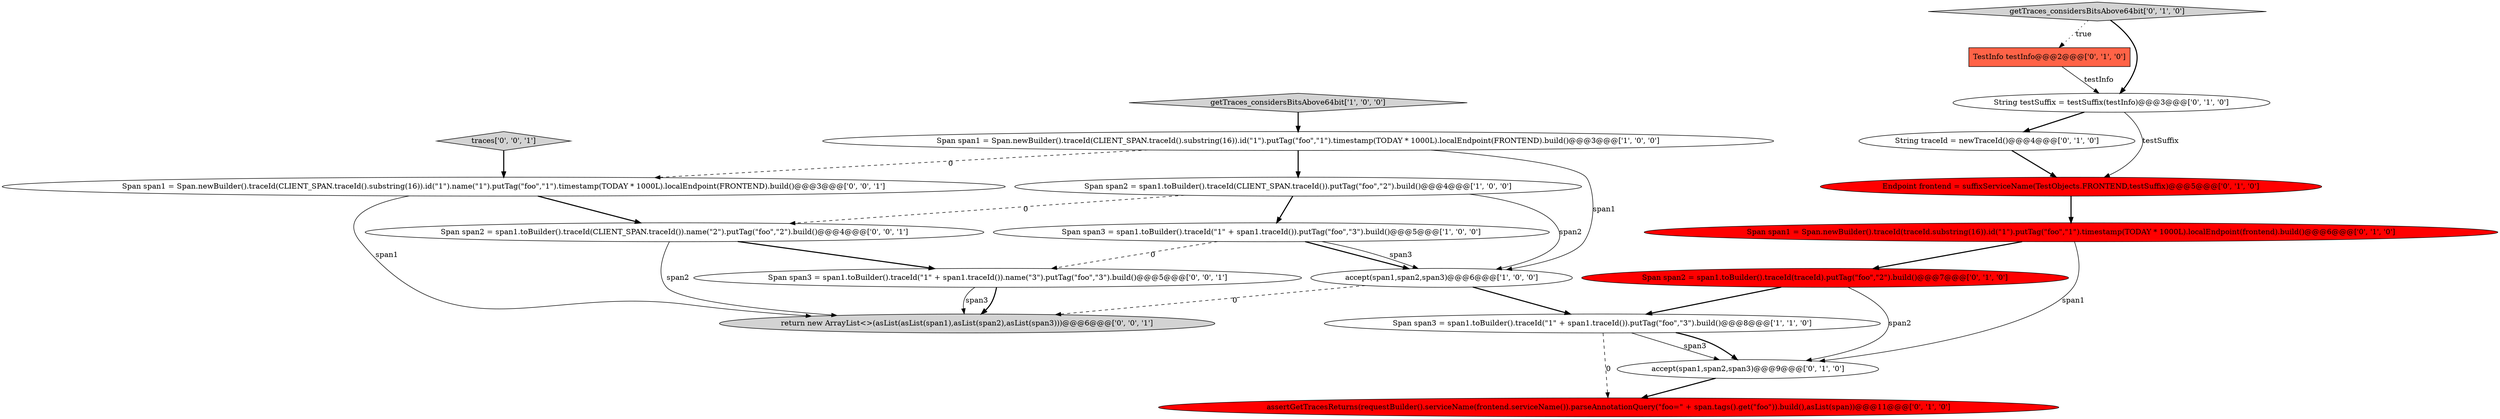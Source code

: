 digraph {
5 [style = filled, label = "Span span3 = span1.toBuilder().traceId(\"1\" + span1.traceId()).putTag(\"foo\",\"3\").build()@@@8@@@['1', '1', '0']", fillcolor = white, shape = ellipse image = "AAA0AAABBB1BBB"];
16 [style = filled, label = "Span span1 = Span.newBuilder().traceId(CLIENT_SPAN.traceId().substring(16)).id(\"1\").name(\"1\").putTag(\"foo\",\"1\").timestamp(TODAY * 1000L).localEndpoint(FRONTEND).build()@@@3@@@['0', '0', '1']", fillcolor = white, shape = ellipse image = "AAA0AAABBB3BBB"];
2 [style = filled, label = "Span span2 = span1.toBuilder().traceId(CLIENT_SPAN.traceId()).putTag(\"foo\",\"2\").build()@@@4@@@['1', '0', '0']", fillcolor = white, shape = ellipse image = "AAA0AAABBB1BBB"];
9 [style = filled, label = "String testSuffix = testSuffix(testInfo)@@@3@@@['0', '1', '0']", fillcolor = white, shape = ellipse image = "AAA0AAABBB2BBB"];
6 [style = filled, label = "TestInfo testInfo@@@2@@@['0', '1', '0']", fillcolor = tomato, shape = box image = "AAA1AAABBB2BBB"];
15 [style = filled, label = "Span span3 = span1.toBuilder().traceId(\"1\" + span1.traceId()).name(\"3\").putTag(\"foo\",\"3\").build()@@@5@@@['0', '0', '1']", fillcolor = white, shape = ellipse image = "AAA0AAABBB3BBB"];
0 [style = filled, label = "accept(span1,span2,span3)@@@6@@@['1', '0', '0']", fillcolor = white, shape = ellipse image = "AAA0AAABBB1BBB"];
1 [style = filled, label = "getTraces_considersBitsAbove64bit['1', '0', '0']", fillcolor = lightgray, shape = diamond image = "AAA0AAABBB1BBB"];
12 [style = filled, label = "Span span2 = span1.toBuilder().traceId(traceId).putTag(\"foo\",\"2\").build()@@@7@@@['0', '1', '0']", fillcolor = red, shape = ellipse image = "AAA1AAABBB2BBB"];
3 [style = filled, label = "Span span1 = Span.newBuilder().traceId(CLIENT_SPAN.traceId().substring(16)).id(\"1\").putTag(\"foo\",\"1\").timestamp(TODAY * 1000L).localEndpoint(FRONTEND).build()@@@3@@@['1', '0', '0']", fillcolor = white, shape = ellipse image = "AAA0AAABBB1BBB"];
8 [style = filled, label = "Span span1 = Span.newBuilder().traceId(traceId.substring(16)).id(\"1\").putTag(\"foo\",\"1\").timestamp(TODAY * 1000L).localEndpoint(frontend).build()@@@6@@@['0', '1', '0']", fillcolor = red, shape = ellipse image = "AAA1AAABBB2BBB"];
18 [style = filled, label = "Span span2 = span1.toBuilder().traceId(CLIENT_SPAN.traceId()).name(\"2\").putTag(\"foo\",\"2\").build()@@@4@@@['0', '0', '1']", fillcolor = white, shape = ellipse image = "AAA0AAABBB3BBB"];
13 [style = filled, label = "assertGetTracesReturns(requestBuilder().serviceName(frontend.serviceName()).parseAnnotationQuery(\"foo=\" + span.tags().get(\"foo\")).build(),asList(span))@@@11@@@['0', '1', '0']", fillcolor = red, shape = ellipse image = "AAA1AAABBB2BBB"];
14 [style = filled, label = "Endpoint frontend = suffixServiceName(TestObjects.FRONTEND,testSuffix)@@@5@@@['0', '1', '0']", fillcolor = red, shape = ellipse image = "AAA1AAABBB2BBB"];
4 [style = filled, label = "Span span3 = span1.toBuilder().traceId(\"1\" + span1.traceId()).putTag(\"foo\",\"3\").build()@@@5@@@['1', '0', '0']", fillcolor = white, shape = ellipse image = "AAA0AAABBB1BBB"];
11 [style = filled, label = "String traceId = newTraceId()@@@4@@@['0', '1', '0']", fillcolor = white, shape = ellipse image = "AAA0AAABBB2BBB"];
19 [style = filled, label = "return new ArrayList<>(asList(asList(span1),asList(span2),asList(span3)))@@@6@@@['0', '0', '1']", fillcolor = lightgray, shape = ellipse image = "AAA0AAABBB3BBB"];
7 [style = filled, label = "accept(span1,span2,span3)@@@9@@@['0', '1', '0']", fillcolor = white, shape = ellipse image = "AAA0AAABBB2BBB"];
10 [style = filled, label = "getTraces_considersBitsAbove64bit['0', '1', '0']", fillcolor = lightgray, shape = diamond image = "AAA0AAABBB2BBB"];
17 [style = filled, label = "traces['0', '0', '1']", fillcolor = lightgray, shape = diamond image = "AAA0AAABBB3BBB"];
7->13 [style = bold, label=""];
5->13 [style = dashed, label="0"];
5->7 [style = solid, label="span3"];
10->6 [style = dotted, label="true"];
16->18 [style = bold, label=""];
9->11 [style = bold, label=""];
12->5 [style = bold, label=""];
11->14 [style = bold, label=""];
0->19 [style = dashed, label="0"];
6->9 [style = solid, label="testInfo"];
16->19 [style = solid, label="span1"];
18->15 [style = bold, label=""];
3->16 [style = dashed, label="0"];
1->3 [style = bold, label=""];
12->7 [style = solid, label="span2"];
8->7 [style = solid, label="span1"];
15->19 [style = bold, label=""];
3->0 [style = solid, label="span1"];
2->4 [style = bold, label=""];
4->0 [style = bold, label=""];
15->19 [style = solid, label="span3"];
9->14 [style = solid, label="testSuffix"];
3->2 [style = bold, label=""];
2->0 [style = solid, label="span2"];
4->15 [style = dashed, label="0"];
2->18 [style = dashed, label="0"];
5->7 [style = bold, label=""];
14->8 [style = bold, label=""];
10->9 [style = bold, label=""];
18->19 [style = solid, label="span2"];
8->12 [style = bold, label=""];
17->16 [style = bold, label=""];
4->0 [style = solid, label="span3"];
0->5 [style = bold, label=""];
}
